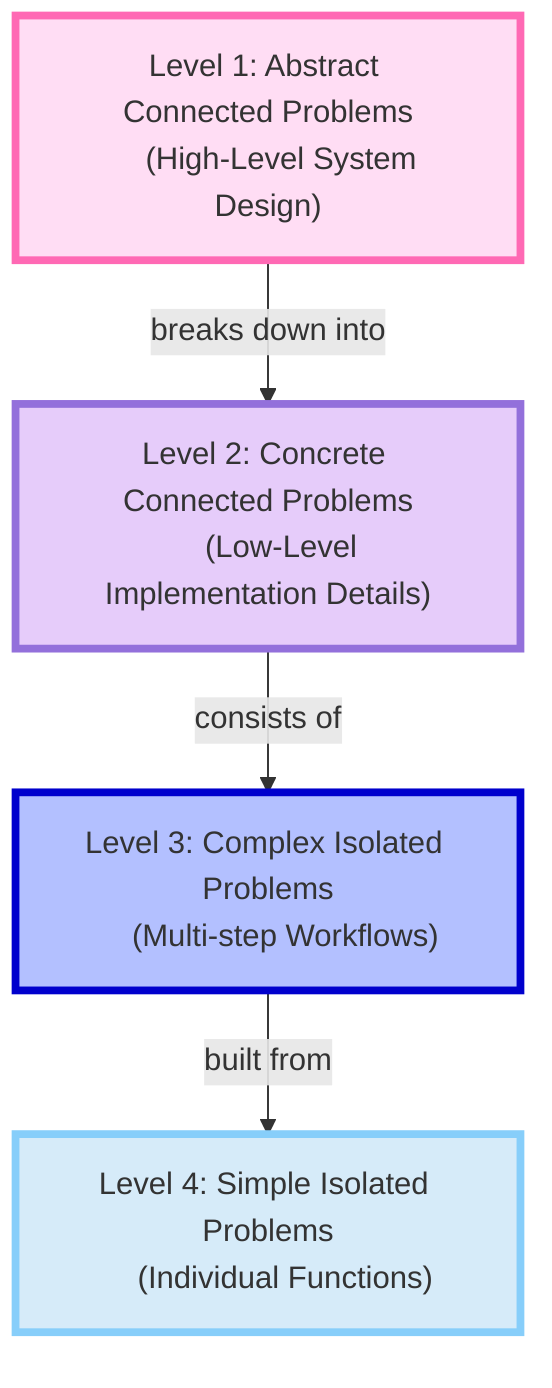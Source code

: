 graph TD
    %% -o problem-complexity-levels-diagram.mmd -w 200
    %% Problem complexity levels
    lvl1["Level 1: Abstract Connected Problems
    (High-Level System Design)"]
    style lvl1 fill:#FFDDF4,stroke:#ff69b4,stroke-width:4px,color:#333

    lvl2["Level 2: Concrete Connected Problems
    (Low-Level Implementation Details)"]
    style lvl2 fill:#E6CCFA,stroke:#9370db,stroke-width:4px,color:#333

    lvl3["Level 3: Complex Isolated Problems
    (Multi-step Workflows)"]
    style lvl3 fill:#B3C0FF,stroke:#0000CD,stroke-width:4px,color:#333

    lvl4["Level 4: Simple Isolated Problems
    (Individual Functions)"]
    style lvl4 fill:#D6EBF9,stroke:#87CEFA,stroke-width:4px,color:#333

    %% Define the hierarchy
    lvl1 -->|"breaks down into"| lvl2
    lvl2 -->|"consists of"| lvl3
    lvl3 -->|"built from"| lvl4